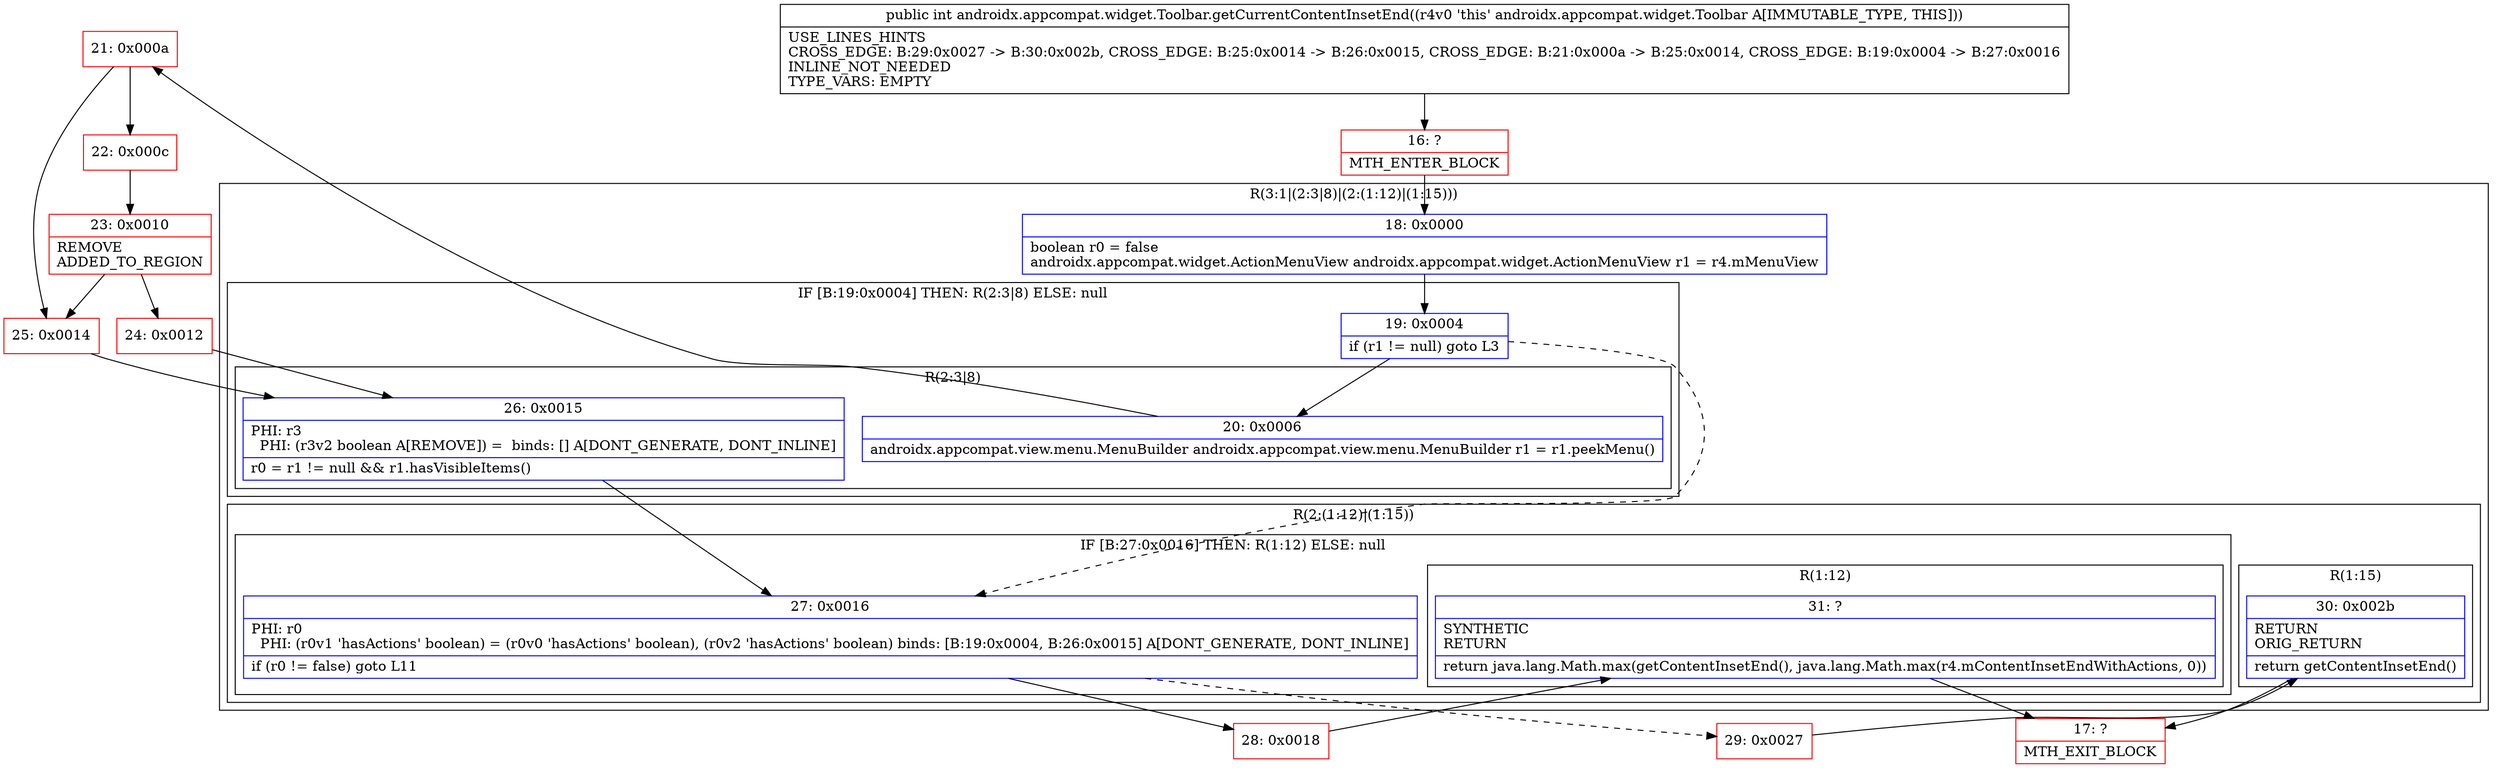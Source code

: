 digraph "CFG forandroidx.appcompat.widget.Toolbar.getCurrentContentInsetEnd()I" {
subgraph cluster_Region_196923753 {
label = "R(3:1|(2:3|8)|(2:(1:12)|(1:15)))";
node [shape=record,color=blue];
Node_18 [shape=record,label="{18\:\ 0x0000|boolean r0 = false\landroidx.appcompat.widget.ActionMenuView androidx.appcompat.widget.ActionMenuView r1 = r4.mMenuView\l}"];
subgraph cluster_IfRegion_1563480454 {
label = "IF [B:19:0x0004] THEN: R(2:3|8) ELSE: null";
node [shape=record,color=blue];
Node_19 [shape=record,label="{19\:\ 0x0004|if (r1 != null) goto L3\l}"];
subgraph cluster_Region_675213334 {
label = "R(2:3|8)";
node [shape=record,color=blue];
Node_20 [shape=record,label="{20\:\ 0x0006|androidx.appcompat.view.menu.MenuBuilder androidx.appcompat.view.menu.MenuBuilder r1 = r1.peekMenu()\l}"];
Node_26 [shape=record,label="{26\:\ 0x0015|PHI: r3 \l  PHI: (r3v2 boolean A[REMOVE]) =  binds: [] A[DONT_GENERATE, DONT_INLINE]\l|r0 = r1 != null && r1.hasVisibleItems()\l}"];
}
}
subgraph cluster_Region_670347031 {
label = "R(2:(1:12)|(1:15))";
node [shape=record,color=blue];
subgraph cluster_IfRegion_489677475 {
label = "IF [B:27:0x0016] THEN: R(1:12) ELSE: null";
node [shape=record,color=blue];
Node_27 [shape=record,label="{27\:\ 0x0016|PHI: r0 \l  PHI: (r0v1 'hasActions' boolean) = (r0v0 'hasActions' boolean), (r0v2 'hasActions' boolean) binds: [B:19:0x0004, B:26:0x0015] A[DONT_GENERATE, DONT_INLINE]\l|if (r0 != false) goto L11\l}"];
subgraph cluster_Region_658694492 {
label = "R(1:12)";
node [shape=record,color=blue];
Node_31 [shape=record,label="{31\:\ ?|SYNTHETIC\lRETURN\l|return java.lang.Math.max(getContentInsetEnd(), java.lang.Math.max(r4.mContentInsetEndWithActions, 0))\l}"];
}
}
subgraph cluster_Region_1723240559 {
label = "R(1:15)";
node [shape=record,color=blue];
Node_30 [shape=record,label="{30\:\ 0x002b|RETURN\lORIG_RETURN\l|return getContentInsetEnd()\l}"];
}
}
}
Node_16 [shape=record,color=red,label="{16\:\ ?|MTH_ENTER_BLOCK\l}"];
Node_21 [shape=record,color=red,label="{21\:\ 0x000a}"];
Node_22 [shape=record,color=red,label="{22\:\ 0x000c}"];
Node_23 [shape=record,color=red,label="{23\:\ 0x0010|REMOVE\lADDED_TO_REGION\l}"];
Node_24 [shape=record,color=red,label="{24\:\ 0x0012}"];
Node_25 [shape=record,color=red,label="{25\:\ 0x0014}"];
Node_28 [shape=record,color=red,label="{28\:\ 0x0018}"];
Node_17 [shape=record,color=red,label="{17\:\ ?|MTH_EXIT_BLOCK\l}"];
Node_29 [shape=record,color=red,label="{29\:\ 0x0027}"];
MethodNode[shape=record,label="{public int androidx.appcompat.widget.Toolbar.getCurrentContentInsetEnd((r4v0 'this' androidx.appcompat.widget.Toolbar A[IMMUTABLE_TYPE, THIS]))  | USE_LINES_HINTS\lCROSS_EDGE: B:29:0x0027 \-\> B:30:0x002b, CROSS_EDGE: B:25:0x0014 \-\> B:26:0x0015, CROSS_EDGE: B:21:0x000a \-\> B:25:0x0014, CROSS_EDGE: B:19:0x0004 \-\> B:27:0x0016\lINLINE_NOT_NEEDED\lTYPE_VARS: EMPTY\l}"];
MethodNode -> Node_16;Node_18 -> Node_19;
Node_19 -> Node_20;
Node_19 -> Node_27[style=dashed];
Node_20 -> Node_21;
Node_26 -> Node_27;
Node_27 -> Node_28;
Node_27 -> Node_29[style=dashed];
Node_31 -> Node_17;
Node_30 -> Node_17;
Node_16 -> Node_18;
Node_21 -> Node_22;
Node_21 -> Node_25;
Node_22 -> Node_23;
Node_23 -> Node_24;
Node_23 -> Node_25;
Node_24 -> Node_26;
Node_25 -> Node_26;
Node_28 -> Node_31;
Node_29 -> Node_30;
}

